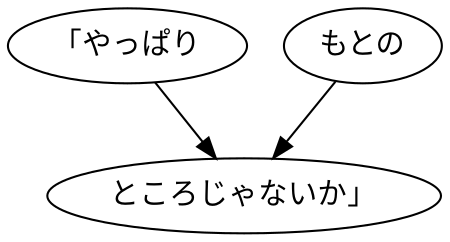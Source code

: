 digraph graph7964 {
	node0 [label="「やっぱり"];
	node1 [label="もとの"];
	node2 [label="ところじゃないか」"];
	node0 -> node2;
	node1 -> node2;
}
